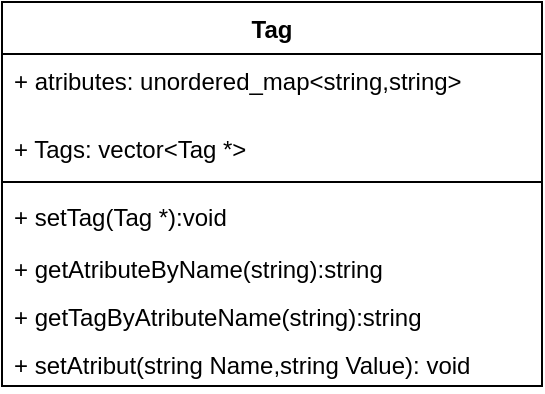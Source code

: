 <mxfile version="21.8.2" type="github">
  <diagram id="C5RBs43oDa-KdzZeNtuy" name="Page-1">
    <mxGraphModel dx="808" dy="459" grid="1" gridSize="10" guides="1" tooltips="1" connect="1" arrows="1" fold="1" page="1" pageScale="1" pageWidth="827" pageHeight="1169" math="0" shadow="0">
      <root>
        <mxCell id="WIyWlLk6GJQsqaUBKTNV-0" />
        <mxCell id="WIyWlLk6GJQsqaUBKTNV-1" parent="WIyWlLk6GJQsqaUBKTNV-0" />
        <mxCell id="eqcukf8smh5cDQ7Ww91G-0" value="Tag" style="swimlane;fontStyle=1;align=center;verticalAlign=top;childLayout=stackLayout;horizontal=1;startSize=26;horizontalStack=0;resizeParent=1;resizeParentMax=0;resizeLast=0;collapsible=1;marginBottom=0;whiteSpace=wrap;html=1;" vertex="1" parent="WIyWlLk6GJQsqaUBKTNV-1">
          <mxGeometry x="242" y="260" width="270" height="192" as="geometry" />
        </mxCell>
        <mxCell id="eqcukf8smh5cDQ7Ww91G-1" value="+ atributes: unordered_map&amp;lt;string,string&amp;gt;" style="text;strokeColor=none;fillColor=none;align=left;verticalAlign=top;spacingLeft=4;spacingRight=4;overflow=hidden;rotatable=0;points=[[0,0.5],[1,0.5]];portConstraint=eastwest;whiteSpace=wrap;html=1;" vertex="1" parent="eqcukf8smh5cDQ7Ww91G-0">
          <mxGeometry y="26" width="270" height="34" as="geometry" />
        </mxCell>
        <mxCell id="eqcukf8smh5cDQ7Ww91G-5" value="+ Tags: vector&amp;lt;Tag *&amp;gt;" style="text;strokeColor=none;fillColor=none;align=left;verticalAlign=top;spacingLeft=4;spacingRight=4;overflow=hidden;rotatable=0;points=[[0,0.5],[1,0.5]];portConstraint=eastwest;whiteSpace=wrap;html=1;" vertex="1" parent="eqcukf8smh5cDQ7Ww91G-0">
          <mxGeometry y="60" width="270" height="26" as="geometry" />
        </mxCell>
        <mxCell id="eqcukf8smh5cDQ7Ww91G-2" value="" style="line;strokeWidth=1;fillColor=none;align=left;verticalAlign=middle;spacingTop=-1;spacingLeft=3;spacingRight=3;rotatable=0;labelPosition=right;points=[];portConstraint=eastwest;strokeColor=inherit;" vertex="1" parent="eqcukf8smh5cDQ7Ww91G-0">
          <mxGeometry y="86" width="270" height="8" as="geometry" />
        </mxCell>
        <mxCell id="eqcukf8smh5cDQ7Ww91G-6" value="+ setTag(Tag *):void" style="text;strokeColor=none;fillColor=none;align=left;verticalAlign=top;spacingLeft=4;spacingRight=4;overflow=hidden;rotatable=0;points=[[0,0.5],[1,0.5]];portConstraint=eastwest;whiteSpace=wrap;html=1;" vertex="1" parent="eqcukf8smh5cDQ7Ww91G-0">
          <mxGeometry y="94" width="270" height="26" as="geometry" />
        </mxCell>
        <mxCell id="eqcukf8smh5cDQ7Ww91G-7" value="+ getAtributeByName(string):string" style="text;strokeColor=none;fillColor=none;align=left;verticalAlign=top;spacingLeft=4;spacingRight=4;overflow=hidden;rotatable=0;points=[[0,0.5],[1,0.5]];portConstraint=eastwest;whiteSpace=wrap;html=1;" vertex="1" parent="eqcukf8smh5cDQ7Ww91G-0">
          <mxGeometry y="120" width="270" height="24" as="geometry" />
        </mxCell>
        <mxCell id="eqcukf8smh5cDQ7Ww91G-9" value="+ getTagByAtributeName(string):string" style="text;strokeColor=none;fillColor=none;align=left;verticalAlign=top;spacingLeft=4;spacingRight=4;overflow=hidden;rotatable=0;points=[[0,0.5],[1,0.5]];portConstraint=eastwest;whiteSpace=wrap;html=1;" vertex="1" parent="eqcukf8smh5cDQ7Ww91G-0">
          <mxGeometry y="144" width="270" height="24" as="geometry" />
        </mxCell>
        <mxCell id="eqcukf8smh5cDQ7Ww91G-8" value="+ setAtribut(string Name,string Value): void" style="text;strokeColor=none;fillColor=none;align=left;verticalAlign=top;spacingLeft=4;spacingRight=4;overflow=hidden;rotatable=0;points=[[0,0.5],[1,0.5]];portConstraint=eastwest;whiteSpace=wrap;html=1;" vertex="1" parent="eqcukf8smh5cDQ7Ww91G-0">
          <mxGeometry y="168" width="270" height="24" as="geometry" />
        </mxCell>
      </root>
    </mxGraphModel>
  </diagram>
</mxfile>
